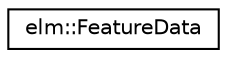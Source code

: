 digraph G
{
  edge [fontname="Helvetica",fontsize="10",labelfontname="Helvetica",labelfontsize="10"];
  node [fontname="Helvetica",fontsize="10",shape=record];
  rankdir="LR";
  Node1 [label="elm::FeatureData",height=0.2,width=0.4,color="black", fillcolor="white", style="filled",URL="$classelm_1_1FeatureData.html",tooltip="The Feature data class."];
}
